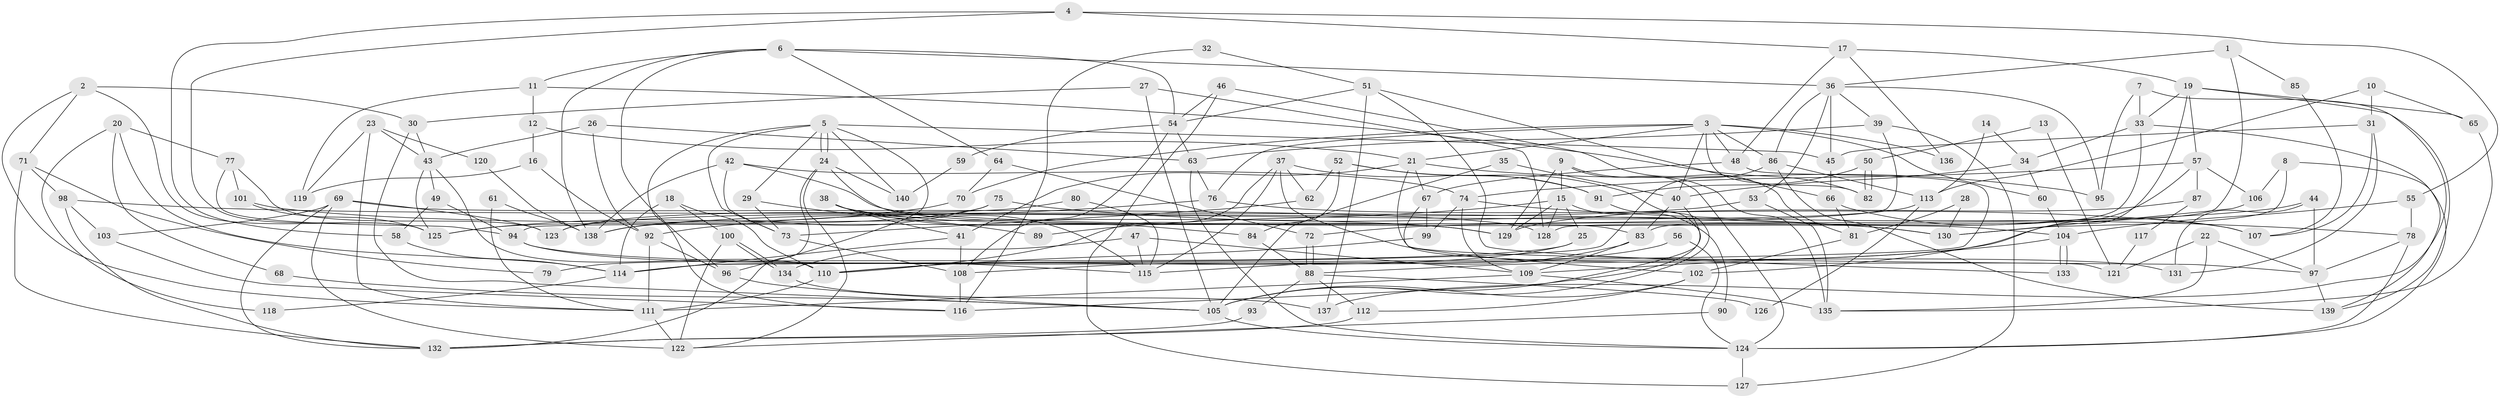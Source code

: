 // Generated by graph-tools (version 1.1) at 2025/50/03/09/25 03:50:14]
// undirected, 140 vertices, 280 edges
graph export_dot {
graph [start="1"]
  node [color=gray90,style=filled];
  1;
  2;
  3;
  4;
  5;
  6;
  7;
  8;
  9;
  10;
  11;
  12;
  13;
  14;
  15;
  16;
  17;
  18;
  19;
  20;
  21;
  22;
  23;
  24;
  25;
  26;
  27;
  28;
  29;
  30;
  31;
  32;
  33;
  34;
  35;
  36;
  37;
  38;
  39;
  40;
  41;
  42;
  43;
  44;
  45;
  46;
  47;
  48;
  49;
  50;
  51;
  52;
  53;
  54;
  55;
  56;
  57;
  58;
  59;
  60;
  61;
  62;
  63;
  64;
  65;
  66;
  67;
  68;
  69;
  70;
  71;
  72;
  73;
  74;
  75;
  76;
  77;
  78;
  79;
  80;
  81;
  82;
  83;
  84;
  85;
  86;
  87;
  88;
  89;
  90;
  91;
  92;
  93;
  94;
  95;
  96;
  97;
  98;
  99;
  100;
  101;
  102;
  103;
  104;
  105;
  106;
  107;
  108;
  109;
  110;
  111;
  112;
  113;
  114;
  115;
  116;
  117;
  118;
  119;
  120;
  121;
  122;
  123;
  124;
  125;
  126;
  127;
  128;
  129;
  130;
  131;
  132;
  133;
  134;
  135;
  136;
  137;
  138;
  139;
  140;
  1 -- 128;
  1 -- 36;
  1 -- 85;
  2 -- 111;
  2 -- 125;
  2 -- 30;
  2 -- 71;
  3 -- 21;
  3 -- 48;
  3 -- 40;
  3 -- 60;
  3 -- 70;
  3 -- 76;
  3 -- 82;
  3 -- 86;
  3 -- 136;
  4 -- 58;
  4 -- 17;
  4 -- 55;
  4 -- 125;
  5 -- 24;
  5 -- 24;
  5 -- 96;
  5 -- 29;
  5 -- 45;
  5 -- 73;
  5 -- 116;
  5 -- 140;
  6 -- 96;
  6 -- 54;
  6 -- 11;
  6 -- 36;
  6 -- 64;
  6 -- 138;
  7 -- 95;
  7 -- 33;
  7 -- 139;
  8 -- 124;
  8 -- 130;
  8 -- 106;
  9 -- 124;
  9 -- 135;
  9 -- 15;
  9 -- 129;
  10 -- 113;
  10 -- 31;
  10 -- 65;
  11 -- 82;
  11 -- 12;
  11 -- 119;
  12 -- 21;
  12 -- 16;
  13 -- 50;
  13 -- 121;
  14 -- 113;
  14 -- 34;
  15 -- 129;
  15 -- 25;
  15 -- 89;
  15 -- 90;
  15 -- 128;
  16 -- 92;
  16 -- 119;
  17 -- 19;
  17 -- 48;
  17 -- 136;
  18 -- 100;
  18 -- 114;
  18 -- 110;
  19 -- 102;
  19 -- 65;
  19 -- 33;
  19 -- 57;
  19 -- 137;
  20 -- 77;
  20 -- 114;
  20 -- 68;
  20 -- 118;
  21 -- 97;
  21 -- 41;
  21 -- 67;
  21 -- 95;
  22 -- 135;
  22 -- 97;
  22 -- 121;
  23 -- 111;
  23 -- 119;
  23 -- 43;
  23 -- 120;
  24 -- 83;
  24 -- 122;
  24 -- 132;
  24 -- 140;
  25 -- 110;
  25 -- 79;
  26 -- 92;
  26 -- 43;
  26 -- 63;
  27 -- 128;
  27 -- 105;
  27 -- 30;
  28 -- 130;
  28 -- 81;
  29 -- 73;
  29 -- 89;
  30 -- 43;
  30 -- 105;
  31 -- 107;
  31 -- 45;
  31 -- 131;
  32 -- 51;
  32 -- 116;
  33 -- 83;
  33 -- 34;
  33 -- 139;
  34 -- 60;
  34 -- 40;
  35 -- 105;
  35 -- 40;
  36 -- 86;
  36 -- 39;
  36 -- 45;
  36 -- 53;
  36 -- 95;
  37 -- 110;
  37 -- 115;
  37 -- 62;
  37 -- 91;
  37 -- 102;
  38 -- 84;
  38 -- 115;
  38 -- 41;
  38 -- 129;
  39 -- 63;
  39 -- 94;
  39 -- 127;
  40 -- 83;
  40 -- 116;
  41 -- 108;
  41 -- 114;
  42 -- 138;
  42 -- 73;
  42 -- 74;
  42 -- 104;
  43 -- 49;
  43 -- 110;
  43 -- 125;
  44 -- 97;
  44 -- 72;
  44 -- 131;
  45 -- 66;
  46 -- 54;
  46 -- 127;
  46 -- 81;
  47 -- 115;
  47 -- 109;
  47 -- 134;
  48 -- 114;
  48 -- 67;
  49 -- 94;
  49 -- 58;
  50 -- 82;
  50 -- 82;
  50 -- 91;
  51 -- 137;
  51 -- 66;
  51 -- 54;
  51 -- 133;
  52 -- 91;
  52 -- 62;
  52 -- 84;
  52 -- 105;
  53 -- 138;
  53 -- 135;
  54 -- 63;
  54 -- 59;
  54 -- 108;
  55 -- 104;
  55 -- 78;
  56 -- 108;
  56 -- 124;
  57 -- 88;
  57 -- 74;
  57 -- 87;
  57 -- 106;
  58 -- 114;
  59 -- 140;
  60 -- 104;
  61 -- 111;
  61 -- 138;
  62 -- 73;
  63 -- 124;
  63 -- 76;
  64 -- 70;
  64 -- 72;
  65 -- 135;
  66 -- 81;
  66 -- 107;
  67 -- 99;
  67 -- 121;
  68 -- 105;
  69 -- 122;
  69 -- 103;
  69 -- 123;
  69 -- 128;
  69 -- 132;
  70 -- 125;
  71 -- 132;
  71 -- 79;
  71 -- 98;
  72 -- 88;
  72 -- 88;
  73 -- 108;
  74 -- 78;
  74 -- 99;
  74 -- 109;
  75 -- 125;
  75 -- 130;
  75 -- 138;
  76 -- 92;
  76 -- 107;
  77 -- 101;
  77 -- 94;
  77 -- 123;
  78 -- 97;
  78 -- 124;
  80 -- 115;
  80 -- 123;
  81 -- 102;
  83 -- 109;
  83 -- 115;
  84 -- 88;
  85 -- 107;
  86 -- 139;
  86 -- 113;
  86 -- 114;
  87 -- 129;
  87 -- 117;
  88 -- 112;
  88 -- 93;
  88 -- 126;
  90 -- 122;
  91 -- 105;
  92 -- 111;
  92 -- 96;
  93 -- 132;
  94 -- 131;
  94 -- 115;
  96 -- 105;
  97 -- 139;
  98 -- 132;
  98 -- 103;
  98 -- 130;
  99 -- 110;
  100 -- 122;
  100 -- 134;
  100 -- 134;
  101 -- 125;
  101 -- 129;
  102 -- 105;
  102 -- 112;
  103 -- 116;
  104 -- 133;
  104 -- 133;
  104 -- 109;
  105 -- 124;
  106 -- 130;
  108 -- 116;
  109 -- 111;
  109 -- 135;
  110 -- 111;
  111 -- 122;
  112 -- 132;
  113 -- 123;
  113 -- 126;
  114 -- 118;
  117 -- 121;
  120 -- 138;
  124 -- 127;
  134 -- 137;
}
